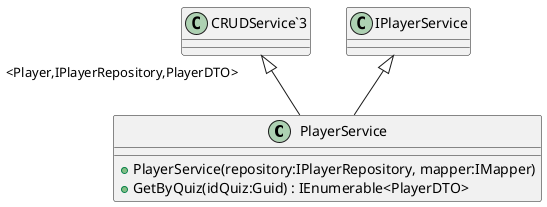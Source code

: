 @startuml
class PlayerService {
    + PlayerService(repository:IPlayerRepository, mapper:IMapper)
    + GetByQuiz(idQuiz:Guid) : IEnumerable<PlayerDTO>
}
"CRUDService`3" "<Player,IPlayerRepository,PlayerDTO>" <|-- PlayerService
IPlayerService <|-- PlayerService
@enduml

